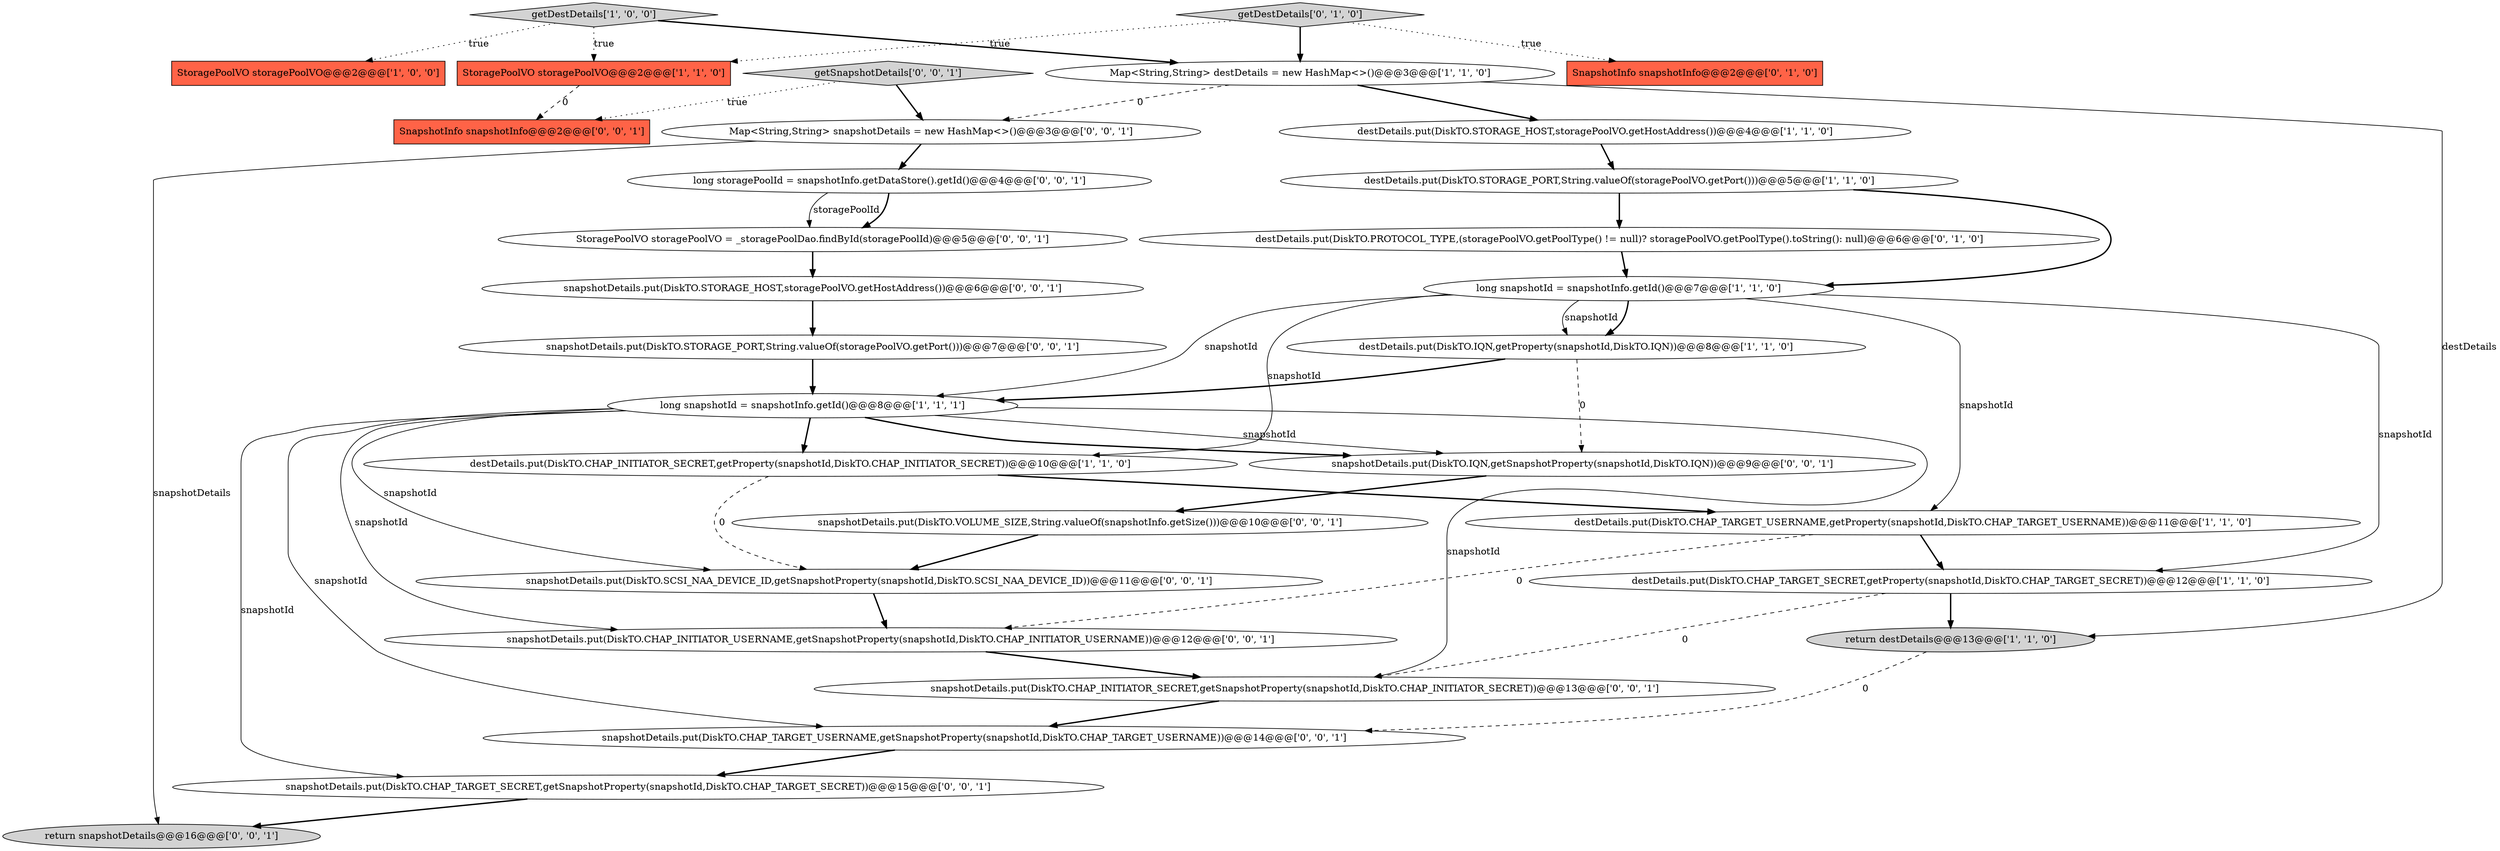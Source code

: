 digraph {
5 [style = filled, label = "getDestDetails['1', '0', '0']", fillcolor = lightgray, shape = diamond image = "AAA0AAABBB1BBB"];
30 [style = filled, label = "getSnapshotDetails['0', '0', '1']", fillcolor = lightgray, shape = diamond image = "AAA0AAABBB3BBB"];
10 [style = filled, label = "StoragePoolVO storagePoolVO@@@2@@@['1', '1', '0']", fillcolor = tomato, shape = box image = "AAA0AAABBB1BBB"];
17 [style = filled, label = "snapshotDetails.put(DiskTO.VOLUME_SIZE,String.valueOf(snapshotInfo.getSize()))@@@10@@@['0', '0', '1']", fillcolor = white, shape = ellipse image = "AAA0AAABBB3BBB"];
13 [style = filled, label = "SnapshotInfo snapshotInfo@@@2@@@['0', '1', '0']", fillcolor = tomato, shape = box image = "AAA0AAABBB2BBB"];
1 [style = filled, label = "StoragePoolVO storagePoolVO@@@2@@@['1', '0', '0']", fillcolor = tomato, shape = box image = "AAA0AAABBB1BBB"];
11 [style = filled, label = "destDetails.put(DiskTO.STORAGE_HOST,storagePoolVO.getHostAddress())@@@4@@@['1', '1', '0']", fillcolor = white, shape = ellipse image = "AAA0AAABBB1BBB"];
20 [style = filled, label = "long storagePoolId = snapshotInfo.getDataStore().getId()@@@4@@@['0', '0', '1']", fillcolor = white, shape = ellipse image = "AAA0AAABBB3BBB"];
26 [style = filled, label = "snapshotDetails.put(DiskTO.STORAGE_PORT,String.valueOf(storagePoolVO.getPort()))@@@7@@@['0', '0', '1']", fillcolor = white, shape = ellipse image = "AAA0AAABBB3BBB"];
21 [style = filled, label = "SnapshotInfo snapshotInfo@@@2@@@['0', '0', '1']", fillcolor = tomato, shape = box image = "AAA0AAABBB3BBB"];
4 [style = filled, label = "long snapshotId = snapshotInfo.getId()@@@7@@@['1', '1', '0']", fillcolor = white, shape = ellipse image = "AAA0AAABBB1BBB"];
2 [style = filled, label = "destDetails.put(DiskTO.IQN,getProperty(snapshotId,DiskTO.IQN))@@@8@@@['1', '1', '0']", fillcolor = white, shape = ellipse image = "AAA0AAABBB1BBB"];
12 [style = filled, label = "destDetails.put(DiskTO.CHAP_TARGET_SECRET,getProperty(snapshotId,DiskTO.CHAP_TARGET_SECRET))@@@12@@@['1', '1', '0']", fillcolor = white, shape = ellipse image = "AAA0AAABBB1BBB"];
28 [style = filled, label = "Map<String,String> snapshotDetails = new HashMap<>()@@@3@@@['0', '0', '1']", fillcolor = white, shape = ellipse image = "AAA0AAABBB3BBB"];
19 [style = filled, label = "snapshotDetails.put(DiskTO.STORAGE_HOST,storagePoolVO.getHostAddress())@@@6@@@['0', '0', '1']", fillcolor = white, shape = ellipse image = "AAA0AAABBB3BBB"];
9 [style = filled, label = "destDetails.put(DiskTO.CHAP_TARGET_USERNAME,getProperty(snapshotId,DiskTO.CHAP_TARGET_USERNAME))@@@11@@@['1', '1', '0']", fillcolor = white, shape = ellipse image = "AAA0AAABBB1BBB"];
25 [style = filled, label = "snapshotDetails.put(DiskTO.CHAP_INITIATOR_USERNAME,getSnapshotProperty(snapshotId,DiskTO.CHAP_INITIATOR_USERNAME))@@@12@@@['0', '0', '1']", fillcolor = white, shape = ellipse image = "AAA0AAABBB3BBB"];
6 [style = filled, label = "destDetails.put(DiskTO.STORAGE_PORT,String.valueOf(storagePoolVO.getPort()))@@@5@@@['1', '1', '0']", fillcolor = white, shape = ellipse image = "AAA0AAABBB1BBB"];
27 [style = filled, label = "snapshotDetails.put(DiskTO.IQN,getSnapshotProperty(snapshotId,DiskTO.IQN))@@@9@@@['0', '0', '1']", fillcolor = white, shape = ellipse image = "AAA0AAABBB3BBB"];
22 [style = filled, label = "StoragePoolVO storagePoolVO = _storagePoolDao.findById(storagePoolId)@@@5@@@['0', '0', '1']", fillcolor = white, shape = ellipse image = "AAA0AAABBB3BBB"];
16 [style = filled, label = "snapshotDetails.put(DiskTO.CHAP_TARGET_SECRET,getSnapshotProperty(snapshotId,DiskTO.CHAP_TARGET_SECRET))@@@15@@@['0', '0', '1']", fillcolor = white, shape = ellipse image = "AAA0AAABBB3BBB"];
15 [style = filled, label = "destDetails.put(DiskTO.PROTOCOL_TYPE,(storagePoolVO.getPoolType() != null)? storagePoolVO.getPoolType().toString(): null)@@@6@@@['0', '1', '0']", fillcolor = white, shape = ellipse image = "AAA1AAABBB2BBB"];
8 [style = filled, label = "Map<String,String> destDetails = new HashMap<>()@@@3@@@['1', '1', '0']", fillcolor = white, shape = ellipse image = "AAA0AAABBB1BBB"];
23 [style = filled, label = "snapshotDetails.put(DiskTO.CHAP_TARGET_USERNAME,getSnapshotProperty(snapshotId,DiskTO.CHAP_TARGET_USERNAME))@@@14@@@['0', '0', '1']", fillcolor = white, shape = ellipse image = "AAA0AAABBB3BBB"];
3 [style = filled, label = "long snapshotId = snapshotInfo.getId()@@@8@@@['1', '1', '1']", fillcolor = white, shape = ellipse image = "AAA0AAABBB1BBB"];
18 [style = filled, label = "return snapshotDetails@@@16@@@['0', '0', '1']", fillcolor = lightgray, shape = ellipse image = "AAA0AAABBB3BBB"];
0 [style = filled, label = "destDetails.put(DiskTO.CHAP_INITIATOR_SECRET,getProperty(snapshotId,DiskTO.CHAP_INITIATOR_SECRET))@@@10@@@['1', '1', '0']", fillcolor = white, shape = ellipse image = "AAA0AAABBB1BBB"];
24 [style = filled, label = "snapshotDetails.put(DiskTO.CHAP_INITIATOR_SECRET,getSnapshotProperty(snapshotId,DiskTO.CHAP_INITIATOR_SECRET))@@@13@@@['0', '0', '1']", fillcolor = white, shape = ellipse image = "AAA0AAABBB3BBB"];
29 [style = filled, label = "snapshotDetails.put(DiskTO.SCSI_NAA_DEVICE_ID,getSnapshotProperty(snapshotId,DiskTO.SCSI_NAA_DEVICE_ID))@@@11@@@['0', '0', '1']", fillcolor = white, shape = ellipse image = "AAA0AAABBB3BBB"];
14 [style = filled, label = "getDestDetails['0', '1', '0']", fillcolor = lightgray, shape = diamond image = "AAA0AAABBB2BBB"];
7 [style = filled, label = "return destDetails@@@13@@@['1', '1', '0']", fillcolor = lightgray, shape = ellipse image = "AAA0AAABBB1BBB"];
12->7 [style = bold, label=""];
22->19 [style = bold, label=""];
8->28 [style = dashed, label="0"];
5->10 [style = dotted, label="true"];
5->8 [style = bold, label=""];
6->4 [style = bold, label=""];
24->23 [style = bold, label=""];
6->15 [style = bold, label=""];
0->29 [style = dashed, label="0"];
28->20 [style = bold, label=""];
4->0 [style = solid, label="snapshotId"];
16->18 [style = bold, label=""];
3->24 [style = solid, label="snapshotId"];
20->22 [style = solid, label="storagePoolId"];
25->24 [style = bold, label=""];
15->4 [style = bold, label=""];
0->9 [style = bold, label=""];
20->22 [style = bold, label=""];
10->21 [style = dashed, label="0"];
23->16 [style = bold, label=""];
28->18 [style = solid, label="snapshotDetails"];
3->29 [style = solid, label="snapshotId"];
2->27 [style = dashed, label="0"];
8->7 [style = solid, label="destDetails"];
30->21 [style = dotted, label="true"];
11->6 [style = bold, label=""];
3->25 [style = solid, label="snapshotId"];
3->27 [style = bold, label=""];
3->23 [style = solid, label="snapshotId"];
29->25 [style = bold, label=""];
12->24 [style = dashed, label="0"];
4->2 [style = bold, label=""];
2->3 [style = bold, label=""];
8->11 [style = bold, label=""];
3->16 [style = solid, label="snapshotId"];
7->23 [style = dashed, label="0"];
14->13 [style = dotted, label="true"];
9->25 [style = dashed, label="0"];
27->17 [style = bold, label=""];
3->27 [style = solid, label="snapshotId"];
3->0 [style = bold, label=""];
19->26 [style = bold, label=""];
14->8 [style = bold, label=""];
14->10 [style = dotted, label="true"];
30->28 [style = bold, label=""];
4->2 [style = solid, label="snapshotId"];
5->1 [style = dotted, label="true"];
26->3 [style = bold, label=""];
17->29 [style = bold, label=""];
4->9 [style = solid, label="snapshotId"];
4->3 [style = solid, label="snapshotId"];
9->12 [style = bold, label=""];
4->12 [style = solid, label="snapshotId"];
}
